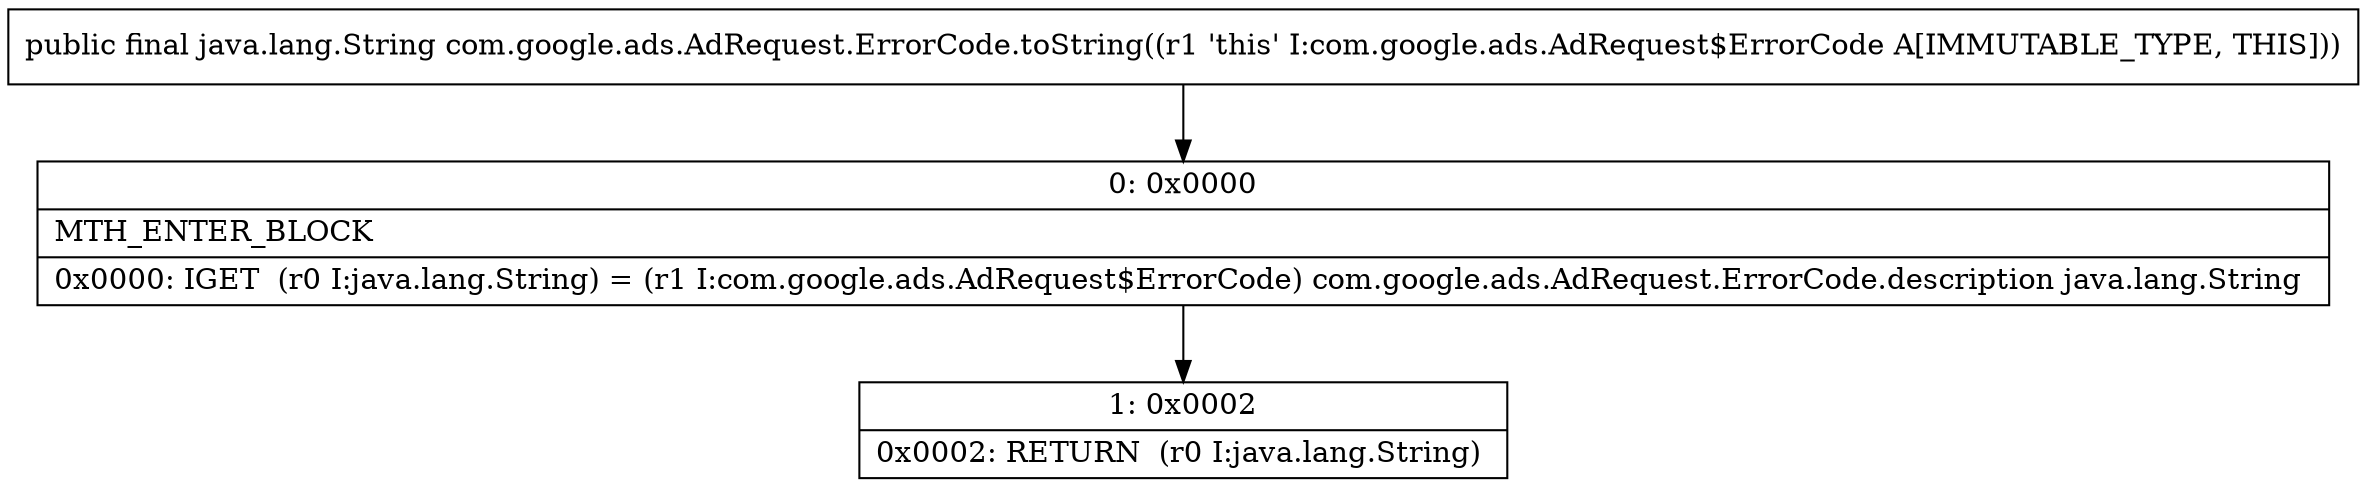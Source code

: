digraph "CFG forcom.google.ads.AdRequest.ErrorCode.toString()Ljava\/lang\/String;" {
Node_0 [shape=record,label="{0\:\ 0x0000|MTH_ENTER_BLOCK\l|0x0000: IGET  (r0 I:java.lang.String) = (r1 I:com.google.ads.AdRequest$ErrorCode) com.google.ads.AdRequest.ErrorCode.description java.lang.String \l}"];
Node_1 [shape=record,label="{1\:\ 0x0002|0x0002: RETURN  (r0 I:java.lang.String) \l}"];
MethodNode[shape=record,label="{public final java.lang.String com.google.ads.AdRequest.ErrorCode.toString((r1 'this' I:com.google.ads.AdRequest$ErrorCode A[IMMUTABLE_TYPE, THIS])) }"];
MethodNode -> Node_0;
Node_0 -> Node_1;
}

